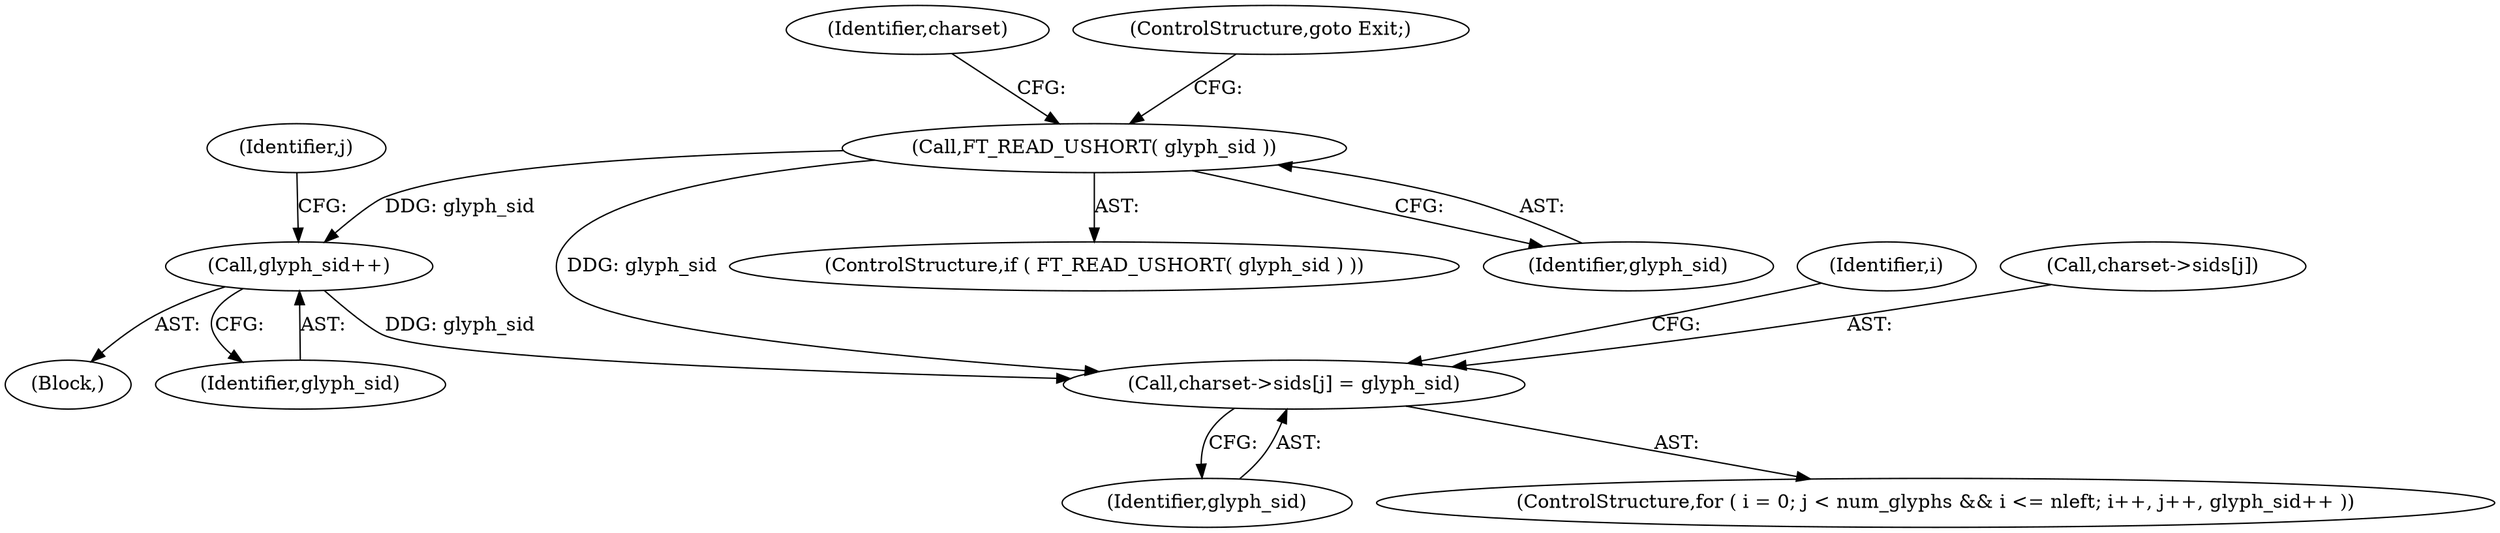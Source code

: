 digraph "0_savannah_0545ec1ca36b27cb928128870a83e5f668980bc5@array" {
"1000264" [label="(Call,charset->sids[j] = glyph_sid)"];
"1000225" [label="(Call,FT_READ_USHORT( glyph_sid ))"];
"1000262" [label="(Call,glyph_sid++)"];
"1000270" [label="(Identifier,glyph_sid)"];
"1000258" [label="(Identifier,i)"];
"1000231" [label="(Identifier,charset)"];
"1000224" [label="(ControlStructure,if ( FT_READ_USHORT( glyph_sid ) ))"];
"1000251" [label="(Identifier,j)"];
"1000264" [label="(Call,charset->sids[j] = glyph_sid)"];
"1000245" [label="(ControlStructure,for ( i = 0; j < num_glyphs && i <= nleft; i++, j++, glyph_sid++ ))"];
"1000227" [label="(ControlStructure,goto Exit;)"];
"1000225" [label="(Call,FT_READ_USHORT( glyph_sid ))"];
"1000259" [label="(Block,)"];
"1000263" [label="(Identifier,glyph_sid)"];
"1000226" [label="(Identifier,glyph_sid)"];
"1000262" [label="(Call,glyph_sid++)"];
"1000265" [label="(Call,charset->sids[j])"];
"1000264" -> "1000245"  [label="AST: "];
"1000264" -> "1000270"  [label="CFG: "];
"1000265" -> "1000264"  [label="AST: "];
"1000270" -> "1000264"  [label="AST: "];
"1000258" -> "1000264"  [label="CFG: "];
"1000225" -> "1000264"  [label="DDG: glyph_sid"];
"1000262" -> "1000264"  [label="DDG: glyph_sid"];
"1000225" -> "1000224"  [label="AST: "];
"1000225" -> "1000226"  [label="CFG: "];
"1000226" -> "1000225"  [label="AST: "];
"1000227" -> "1000225"  [label="CFG: "];
"1000231" -> "1000225"  [label="CFG: "];
"1000225" -> "1000262"  [label="DDG: glyph_sid"];
"1000262" -> "1000259"  [label="AST: "];
"1000262" -> "1000263"  [label="CFG: "];
"1000263" -> "1000262"  [label="AST: "];
"1000251" -> "1000262"  [label="CFG: "];
}
